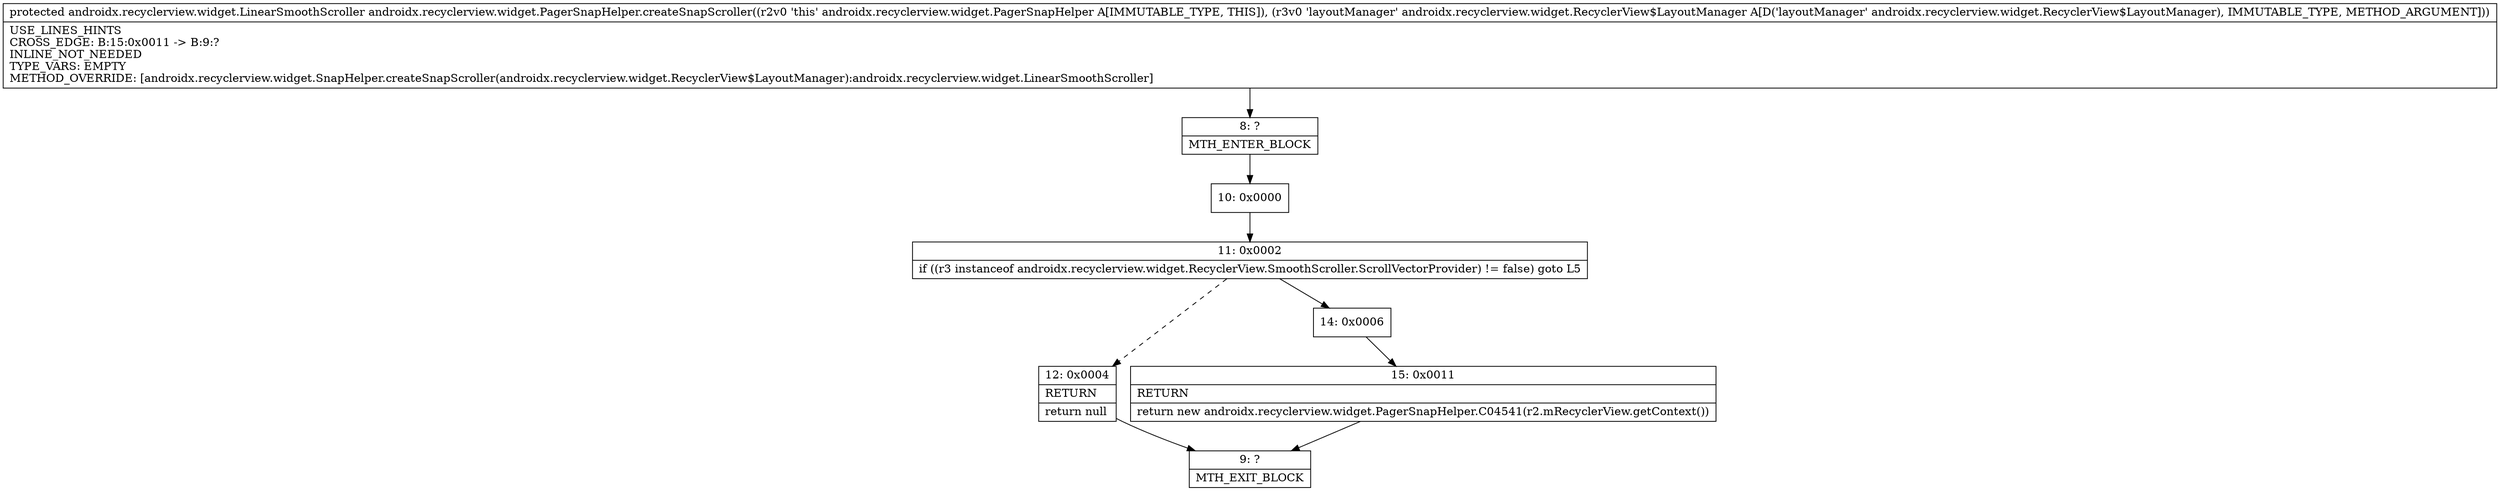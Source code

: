 digraph "CFG forandroidx.recyclerview.widget.PagerSnapHelper.createSnapScroller(Landroidx\/recyclerview\/widget\/RecyclerView$LayoutManager;)Landroidx\/recyclerview\/widget\/LinearSmoothScroller;" {
Node_8 [shape=record,label="{8\:\ ?|MTH_ENTER_BLOCK\l}"];
Node_10 [shape=record,label="{10\:\ 0x0000}"];
Node_11 [shape=record,label="{11\:\ 0x0002|if ((r3 instanceof androidx.recyclerview.widget.RecyclerView.SmoothScroller.ScrollVectorProvider) != false) goto L5\l}"];
Node_12 [shape=record,label="{12\:\ 0x0004|RETURN\l|return null\l}"];
Node_9 [shape=record,label="{9\:\ ?|MTH_EXIT_BLOCK\l}"];
Node_14 [shape=record,label="{14\:\ 0x0006}"];
Node_15 [shape=record,label="{15\:\ 0x0011|RETURN\l|return new androidx.recyclerview.widget.PagerSnapHelper.C04541(r2.mRecyclerView.getContext())\l}"];
MethodNode[shape=record,label="{protected androidx.recyclerview.widget.LinearSmoothScroller androidx.recyclerview.widget.PagerSnapHelper.createSnapScroller((r2v0 'this' androidx.recyclerview.widget.PagerSnapHelper A[IMMUTABLE_TYPE, THIS]), (r3v0 'layoutManager' androidx.recyclerview.widget.RecyclerView$LayoutManager A[D('layoutManager' androidx.recyclerview.widget.RecyclerView$LayoutManager), IMMUTABLE_TYPE, METHOD_ARGUMENT]))  | USE_LINES_HINTS\lCROSS_EDGE: B:15:0x0011 \-\> B:9:?\lINLINE_NOT_NEEDED\lTYPE_VARS: EMPTY\lMETHOD_OVERRIDE: [androidx.recyclerview.widget.SnapHelper.createSnapScroller(androidx.recyclerview.widget.RecyclerView$LayoutManager):androidx.recyclerview.widget.LinearSmoothScroller]\l}"];
MethodNode -> Node_8;Node_8 -> Node_10;
Node_10 -> Node_11;
Node_11 -> Node_12[style=dashed];
Node_11 -> Node_14;
Node_12 -> Node_9;
Node_14 -> Node_15;
Node_15 -> Node_9;
}

